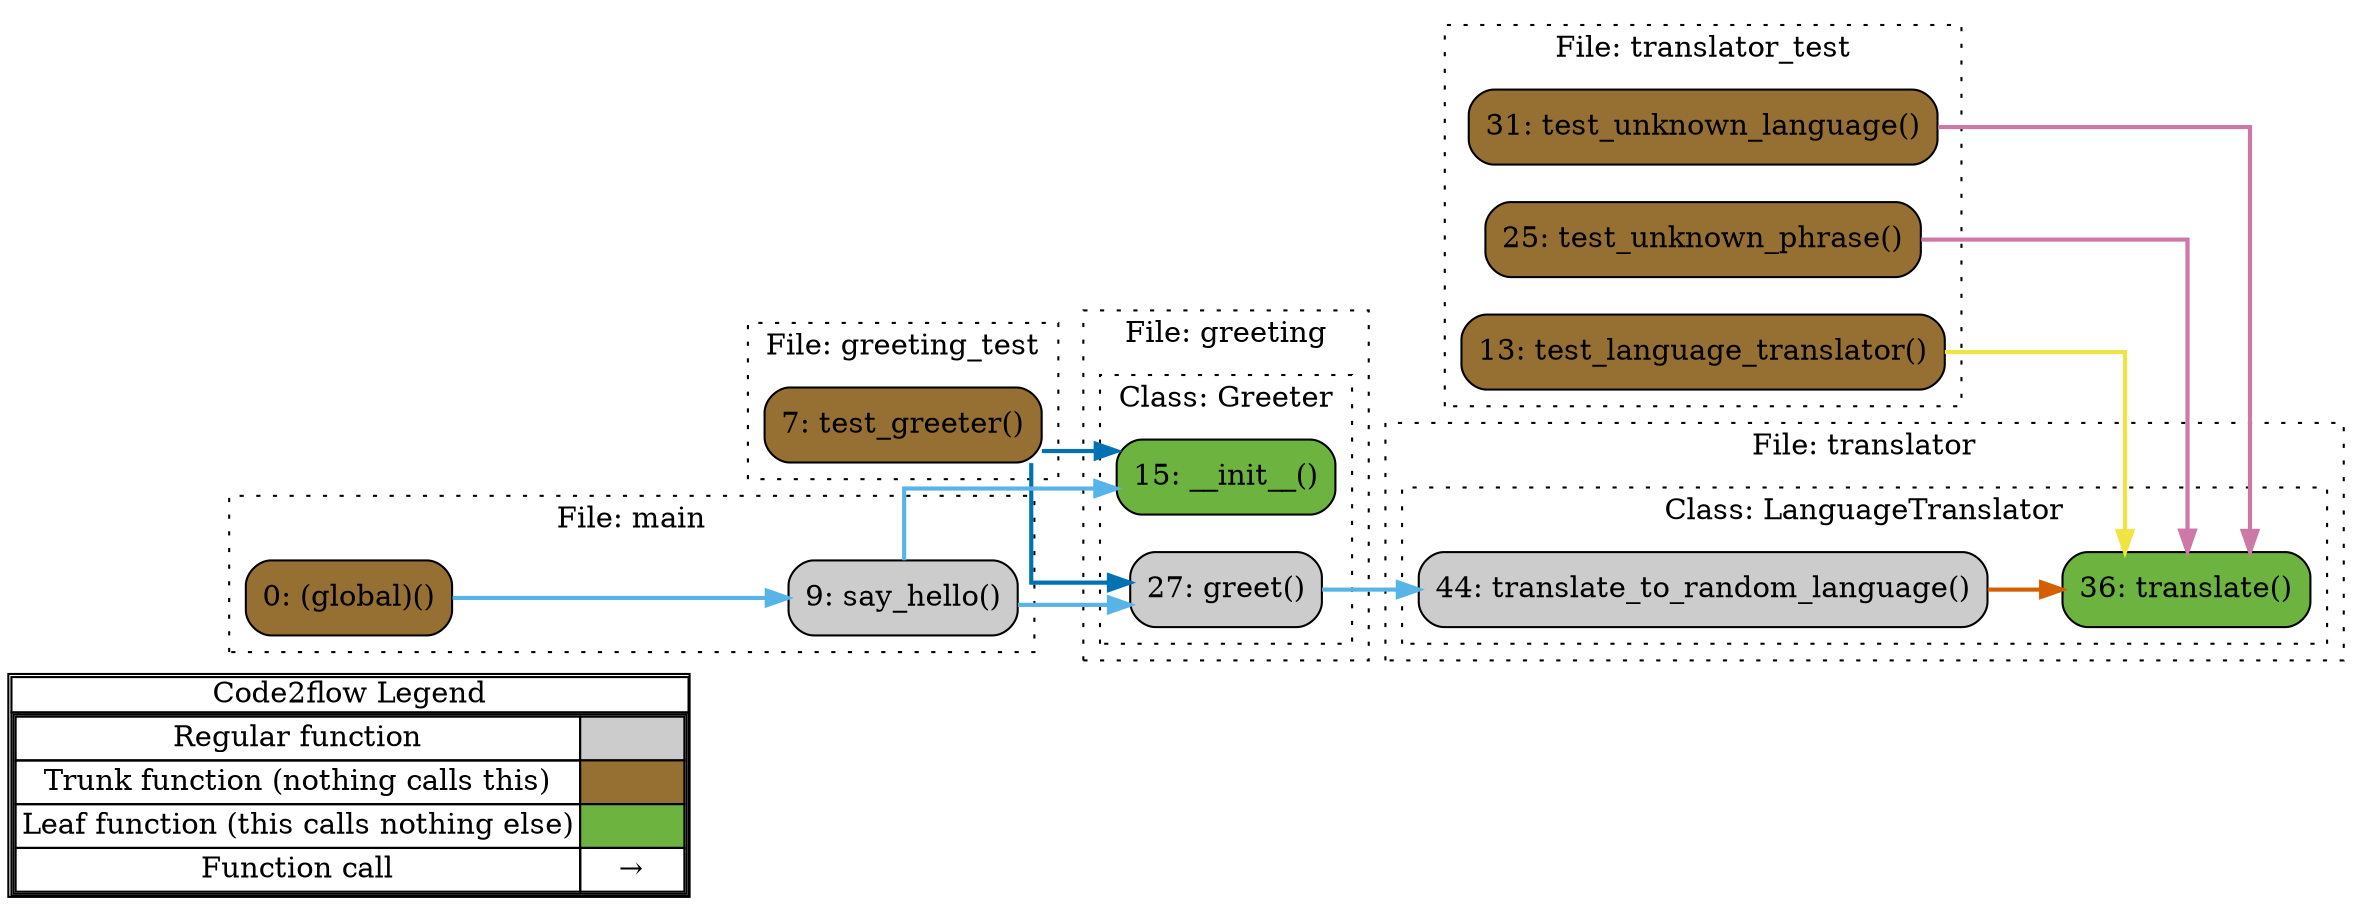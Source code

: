 digraph G {
concentrate=true;
splines="ortho";
rankdir="LR";
subgraph legend{
    rank = min;
    label = "legend";
    Legend [shape=none, margin=0, label = <
        <table cellspacing="0" cellpadding="0" border="1"><tr><td>Code2flow Legend</td></tr><tr><td>
        <table cellspacing="0">
        <tr><td>Regular function</td><td width="50px" bgcolor='#cccccc'></td></tr>
        <tr><td>Trunk function (nothing calls this)</td><td bgcolor='#966F33'></td></tr>
        <tr><td>Leaf function (this calls nothing else)</td><td bgcolor='#6db33f'></td></tr>
        <tr><td>Function call</td><td><font color='black'>&#8594;</font></td></tr>
        </table></td></tr></table>
        >];
}node_56b9d28b [label="15: __init__()" name="greeting::Greeter.__init__" shape="rect" style="rounded,filled" fillcolor="#6db33f" ];
node_5490e2d2 [label="27: greet()" name="greeting::Greeter.greet" shape="rect" style="rounded,filled" fillcolor="#cccccc" ];
node_fd03ab4d [label="7: test_greeter()" name="greeting_test::test_greeter" shape="rect" style="rounded,filled" fillcolor="#966F33" ];
node_0f42883a [label="0: (global)()" name="main::(global)" shape="rect" style="rounded,filled" fillcolor="#966F33" ];
node_a9b1043a [label="9: say_hello()" name="main::say_hello" shape="rect" style="rounded,filled" fillcolor="#cccccc" ];
node_85048550 [label="36: translate()" name="translator::LanguageTranslator.translate" shape="rect" style="rounded,filled" fillcolor="#6db33f" ];
node_6716f676 [label="44: translate_to_random_language()" name="translator::LanguageTranslator.translate_to_random_language" shape="rect" style="rounded,filled" fillcolor="#cccccc" ];
node_7e1c7a64 [label="13: test_language_translator()" name="translator_test::test_language_translator" shape="rect" style="rounded,filled" fillcolor="#966F33" ];
node_363f1be7 [label="31: test_unknown_language()" name="translator_test::test_unknown_language" shape="rect" style="rounded,filled" fillcolor="#966F33" ];
node_d2d07bdf [label="25: test_unknown_phrase()" name="translator_test::test_unknown_phrase" shape="rect" style="rounded,filled" fillcolor="#966F33" ];
node_5490e2d2 -> node_6716f676 [color="#56B4E9" penwidth="2"];
node_fd03ab4d -> node_56b9d28b [color="#0072B2" penwidth="2"];
node_fd03ab4d -> node_5490e2d2 [color="#0072B2" penwidth="2"];
node_0f42883a -> node_a9b1043a [color="#56B4E9" penwidth="2"];
node_a9b1043a -> node_56b9d28b [color="#56B4E9" penwidth="2"];
node_a9b1043a -> node_5490e2d2 [color="#56B4E9" penwidth="2"];
node_6716f676 -> node_85048550 [color="#D55E00" penwidth="2"];
node_7e1c7a64 -> node_85048550 [color="#F0E442" penwidth="2"];
node_7e1c7a64 -> node_85048550 [color="#F0E442" penwidth="2"];
node_7e1c7a64 -> node_85048550 [color="#F0E442" penwidth="2"];
node_363f1be7 -> node_85048550 [color="#CC79A7" penwidth="2"];
node_d2d07bdf -> node_85048550 [color="#CC79A7" penwidth="2"];
subgraph cluster_c9a72cb1 {
    label="File: greeting";
    name="greeting";
    style="filled";
    graph[style=dotted];
    subgraph cluster_353ce9aa {
        node_56b9d28b node_5490e2d2;
        label="Class: Greeter";
        name="Greeter";
        style="filled";
        graph[style=dotted];
    };
};
subgraph cluster_8522d500 {
    node_fd03ab4d;
    label="File: greeting_test";
    name="greeting_test";
    style="filled";
    graph[style=dotted];
};
subgraph cluster_40371fe0 {
    node_a9b1043a node_0f42883a;
    label="File: main";
    name="main";
    style="filled";
    graph[style=dotted];
};
subgraph cluster_c3d8ba36 {
    label="File: translator";
    name="translator";
    style="filled";
    graph[style=dotted];
    subgraph cluster_e1dbc014 {
        node_85048550 node_6716f676;
        label="Class: LanguageTranslator";
        name="LanguageTranslator";
        style="filled";
        graph[style=dotted];
    };
};
subgraph cluster_f11899e3 {
    node_7e1c7a64 node_d2d07bdf node_363f1be7;
    label="File: translator_test";
    name="translator_test";
    style="filled";
    graph[style=dotted];
};
}
